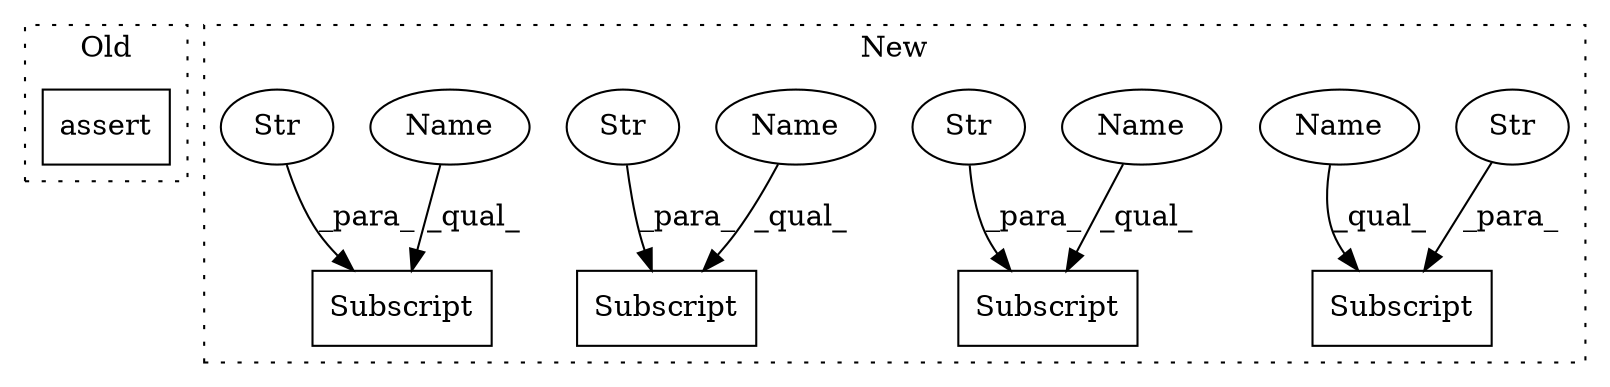 digraph G {
subgraph cluster0 {
1 [label="assert" a="65" s="71483" l="7" shape="box"];
label = "Old";
style="dotted";
}
subgraph cluster1 {
2 [label="Subscript" a="63" s="10724,0" l="88,0" shape="box"];
3 [label="Str" a="66" s="10731" l="80" shape="ellipse"];
4 [label="Subscript" a="63" s="11055,0" l="96,0" shape="box"];
5 [label="Str" a="66" s="11062" l="88" shape="ellipse"];
6 [label="Subscript" a="63" s="11568,0" l="73,0" shape="box"];
7 [label="Str" a="66" s="11575" l="65" shape="ellipse"];
8 [label="Subscript" a="63" s="10947,0" l="88,0" shape="box"];
9 [label="Str" a="66" s="10954" l="80" shape="ellipse"];
10 [label="Name" a="87" s="11568" l="6" shape="ellipse"];
11 [label="Name" a="87" s="10724" l="6" shape="ellipse"];
12 [label="Name" a="87" s="11055" l="6" shape="ellipse"];
13 [label="Name" a="87" s="10947" l="6" shape="ellipse"];
label = "New";
style="dotted";
}
3 -> 2 [label="_para_"];
5 -> 4 [label="_para_"];
7 -> 6 [label="_para_"];
9 -> 8 [label="_para_"];
10 -> 6 [label="_qual_"];
11 -> 2 [label="_qual_"];
12 -> 4 [label="_qual_"];
13 -> 8 [label="_qual_"];
}